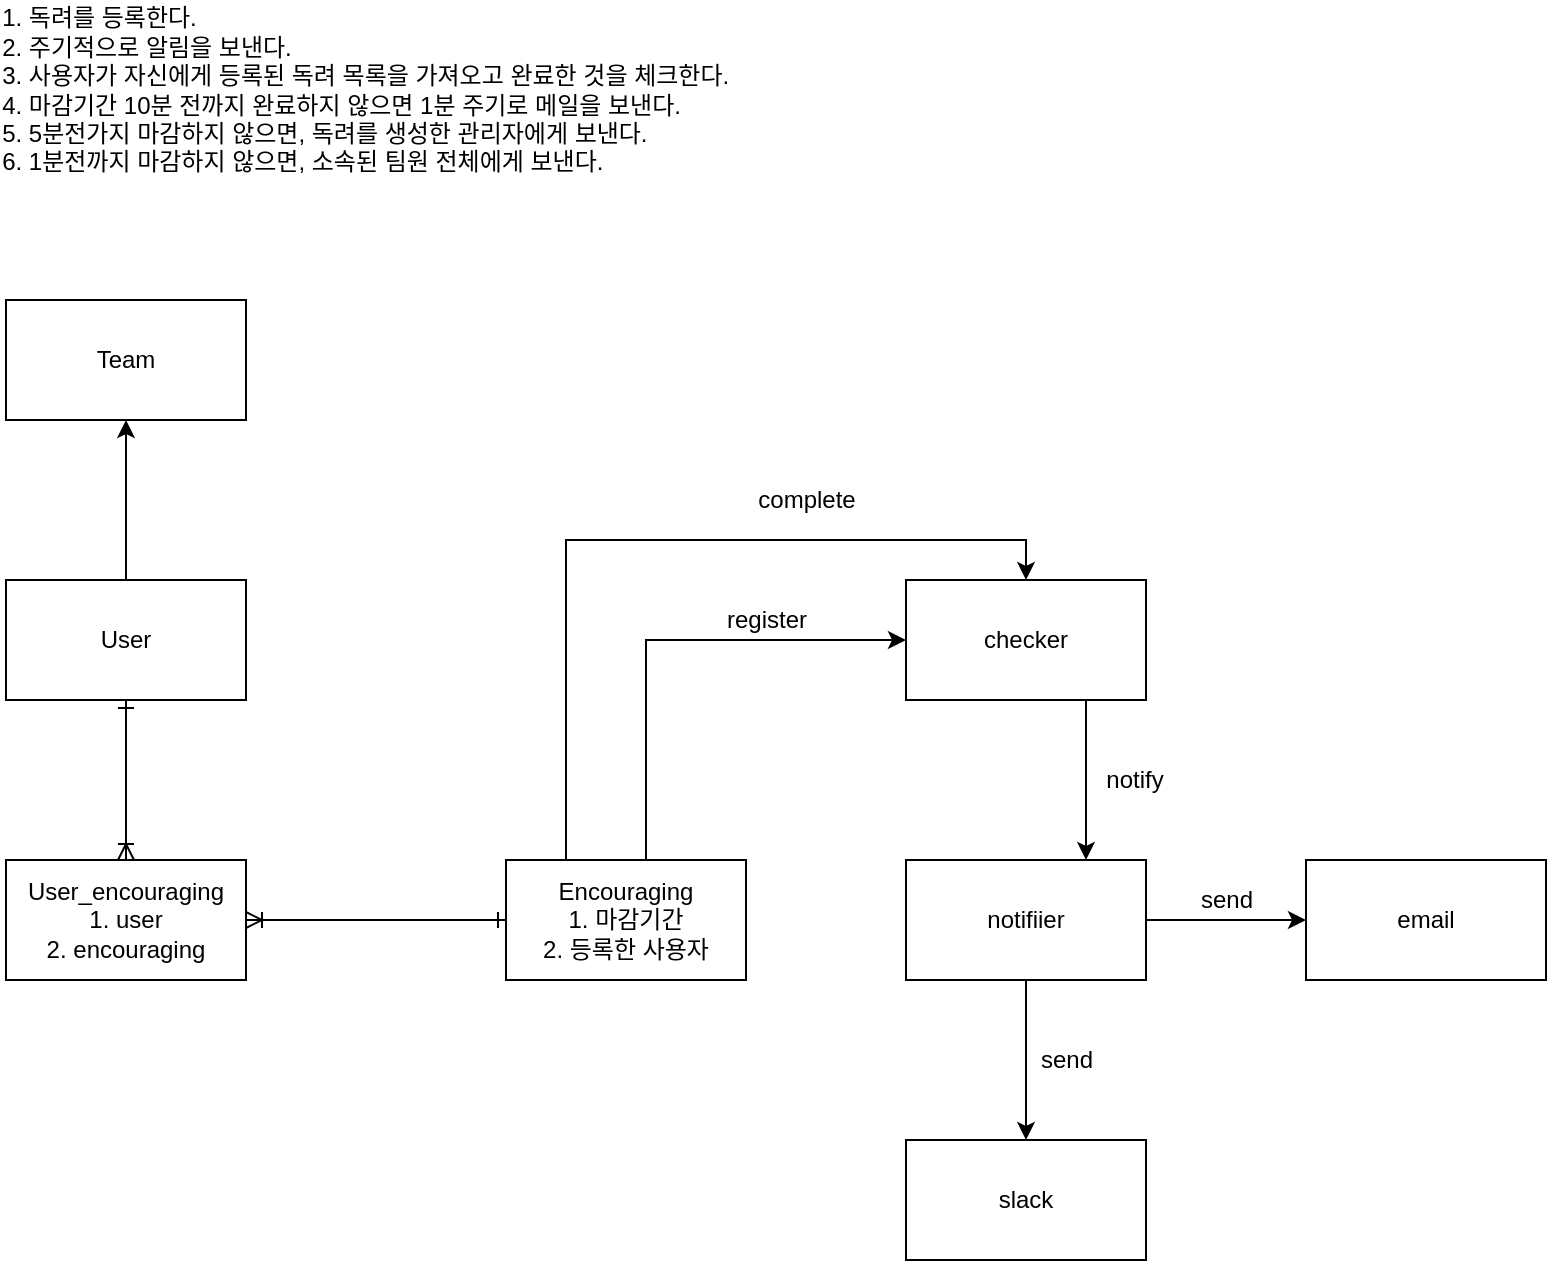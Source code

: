 <mxfile version="14.7.10" type="device"><diagram id="b3KQ32B_OEYW7BDCC145" name="Page-1"><mxGraphModel dx="1135" dy="719" grid="1" gridSize="10" guides="1" tooltips="1" connect="1" arrows="1" fold="1" page="1" pageScale="1" pageWidth="827" pageHeight="1169" math="0" shadow="0"><root><mxCell id="0"/><mxCell id="1" parent="0"/><mxCell id="nO49V3CpbHnRUqbxSnwQ-18" value="" style="edgeStyle=orthogonalEdgeStyle;rounded=0;orthogonalLoop=1;jettySize=auto;html=1;entryX=0;entryY=0.5;entryDx=0;entryDy=0;" edge="1" parent="1" source="nO49V3CpbHnRUqbxSnwQ-4" target="nO49V3CpbHnRUqbxSnwQ-11"><mxGeometry relative="1" as="geometry"><mxPoint x="339" y="450" as="targetPoint"/><Array as="points"><mxPoint x="349" y="420"/></Array></mxGeometry></mxCell><mxCell id="nO49V3CpbHnRUqbxSnwQ-23" value="" style="edgeStyle=orthogonalEdgeStyle;rounded=0;orthogonalLoop=1;jettySize=auto;html=1;entryX=0.5;entryY=0;entryDx=0;entryDy=0;" edge="1" parent="1" source="nO49V3CpbHnRUqbxSnwQ-4" target="nO49V3CpbHnRUqbxSnwQ-11"><mxGeometry relative="1" as="geometry"><mxPoint x="199" y="560" as="targetPoint"/><Array as="points"><mxPoint x="309" y="370"/><mxPoint x="539" y="370"/></Array></mxGeometry></mxCell><mxCell id="nO49V3CpbHnRUqbxSnwQ-31" value="" style="edgeStyle=orthogonalEdgeStyle;rounded=0;orthogonalLoop=1;jettySize=auto;html=1;entryX=1;entryY=0.5;entryDx=0;entryDy=0;endArrow=ERoneToMany;endFill=0;startArrow=ERone;startFill=0;" edge="1" parent="1" source="nO49V3CpbHnRUqbxSnwQ-4" target="nO49V3CpbHnRUqbxSnwQ-28"><mxGeometry relative="1" as="geometry"><mxPoint x="199" y="560" as="targetPoint"/></mxGeometry></mxCell><mxCell id="nO49V3CpbHnRUqbxSnwQ-4" value="Encouraging&lt;br&gt;1. 마감기간&lt;br&gt;2. 등록한 사용자" style="rounded=0;whiteSpace=wrap;html=1;" vertex="1" parent="1"><mxGeometry x="279" y="530" width="120" height="60" as="geometry"/></mxCell><mxCell id="nO49V3CpbHnRUqbxSnwQ-8" value="" style="edgeStyle=orthogonalEdgeStyle;rounded=0;orthogonalLoop=1;jettySize=auto;html=1;" edge="1" parent="1" source="nO49V3CpbHnRUqbxSnwQ-5" target="nO49V3CpbHnRUqbxSnwQ-7"><mxGeometry relative="1" as="geometry"/></mxCell><mxCell id="nO49V3CpbHnRUqbxSnwQ-10" value="" style="edgeStyle=orthogonalEdgeStyle;rounded=0;orthogonalLoop=1;jettySize=auto;html=1;" edge="1" parent="1" source="nO49V3CpbHnRUqbxSnwQ-5" target="nO49V3CpbHnRUqbxSnwQ-9"><mxGeometry relative="1" as="geometry"/></mxCell><mxCell id="nO49V3CpbHnRUqbxSnwQ-5" value="notifiier" style="whiteSpace=wrap;html=1;rounded=0;" vertex="1" parent="1"><mxGeometry x="479" y="530" width="120" height="60" as="geometry"/></mxCell><mxCell id="nO49V3CpbHnRUqbxSnwQ-7" value="email" style="whiteSpace=wrap;html=1;rounded=0;" vertex="1" parent="1"><mxGeometry x="679" y="530" width="120" height="60" as="geometry"/></mxCell><mxCell id="nO49V3CpbHnRUqbxSnwQ-9" value="slack" style="whiteSpace=wrap;html=1;rounded=0;" vertex="1" parent="1"><mxGeometry x="479" y="670" width="120" height="60" as="geometry"/></mxCell><mxCell id="nO49V3CpbHnRUqbxSnwQ-14" value="" style="edgeStyle=orthogonalEdgeStyle;rounded=0;orthogonalLoop=1;jettySize=auto;html=1;entryX=0.75;entryY=0;entryDx=0;entryDy=0;" edge="1" parent="1" source="nO49V3CpbHnRUqbxSnwQ-11" target="nO49V3CpbHnRUqbxSnwQ-5"><mxGeometry relative="1" as="geometry"><mxPoint x="679" y="420" as="targetPoint"/><Array as="points"><mxPoint x="569" y="470"/><mxPoint x="569" y="470"/></Array></mxGeometry></mxCell><mxCell id="nO49V3CpbHnRUqbxSnwQ-11" value="checker" style="whiteSpace=wrap;html=1;rounded=0;" vertex="1" parent="1"><mxGeometry x="479" y="390" width="120" height="60" as="geometry"/></mxCell><mxCell id="nO49V3CpbHnRUqbxSnwQ-15" value="notify&lt;br&gt;" style="text;html=1;align=center;verticalAlign=middle;resizable=0;points=[];autosize=1;strokeColor=none;" vertex="1" parent="1"><mxGeometry x="573" y="480" width="40" height="20" as="geometry"/></mxCell><mxCell id="nO49V3CpbHnRUqbxSnwQ-16" value="register" style="text;html=1;align=center;verticalAlign=middle;resizable=0;points=[];autosize=1;strokeColor=none;" vertex="1" parent="1"><mxGeometry x="379" y="400" width="60" height="20" as="geometry"/></mxCell><mxCell id="nO49V3CpbHnRUqbxSnwQ-19" value="send" style="text;html=1;align=center;verticalAlign=middle;resizable=0;points=[];autosize=1;strokeColor=none;" vertex="1" parent="1"><mxGeometry x="619" y="540" width="40" height="20" as="geometry"/></mxCell><mxCell id="nO49V3CpbHnRUqbxSnwQ-20" value="send" style="text;html=1;align=center;verticalAlign=middle;resizable=0;points=[];autosize=1;strokeColor=none;" vertex="1" parent="1"><mxGeometry x="539" y="620" width="40" height="20" as="geometry"/></mxCell><mxCell id="nO49V3CpbHnRUqbxSnwQ-21" value="&lt;div style=&quot;text-align: left&quot;&gt;&lt;span&gt;1. 독려를 등록한다.&lt;/span&gt;&lt;/div&gt;&lt;div style=&quot;text-align: left&quot;&gt;&lt;span&gt;2. 주기적으로 알림을 보낸다.&lt;/span&gt;&lt;/div&gt;&lt;div style=&quot;text-align: left&quot;&gt;&lt;span&gt;3. 사용자가 자신에게 등록된 독려 목록을 가져오고 완료한 것을 체크한다.&amp;nbsp;&lt;/span&gt;&lt;/div&gt;&lt;div style=&quot;text-align: left&quot;&gt;&lt;span&gt;4. 마감기간 10분 전까지 완료하지 않으면 1분 주기로 메일을 보낸다.&lt;/span&gt;&lt;/div&gt;&lt;div style=&quot;text-align: left&quot;&gt;&lt;span&gt;5. 5분전가지 마감하지 않으면, 독려를 생성한 관리자에게 보낸다.&lt;/span&gt;&lt;/div&gt;&lt;div style=&quot;text-align: left&quot;&gt;&lt;span&gt;6. 1분전까지 마감하지 않으면, 소속된 팀원 전체에게 보낸다.&lt;/span&gt;&lt;/div&gt;" style="text;html=1;align=center;verticalAlign=middle;resizable=0;points=[];autosize=1;strokeColor=none;" vertex="1" parent="1"><mxGeometry x="30" y="100" width="360" height="90" as="geometry"/></mxCell><mxCell id="nO49V3CpbHnRUqbxSnwQ-24" value="complete" style="text;html=1;align=center;verticalAlign=middle;resizable=0;points=[];autosize=1;strokeColor=none;" vertex="1" parent="1"><mxGeometry x="399" y="340" width="60" height="20" as="geometry"/></mxCell><mxCell id="nO49V3CpbHnRUqbxSnwQ-27" value="" style="edgeStyle=orthogonalEdgeStyle;rounded=0;orthogonalLoop=1;jettySize=auto;html=1;" edge="1" parent="1" source="nO49V3CpbHnRUqbxSnwQ-25" target="nO49V3CpbHnRUqbxSnwQ-26"><mxGeometry relative="1" as="geometry"/></mxCell><mxCell id="nO49V3CpbHnRUqbxSnwQ-29" value="" style="edgeStyle=orthogonalEdgeStyle;rounded=0;orthogonalLoop=1;jettySize=auto;html=1;endArrow=ERoneToMany;endFill=0;startArrow=ERone;startFill=0;" edge="1" parent="1" source="nO49V3CpbHnRUqbxSnwQ-25" target="nO49V3CpbHnRUqbxSnwQ-28"><mxGeometry relative="1" as="geometry"/></mxCell><mxCell id="nO49V3CpbHnRUqbxSnwQ-25" value="User" style="whiteSpace=wrap;html=1;" vertex="1" parent="1"><mxGeometry x="29" y="390" width="120" height="60" as="geometry"/></mxCell><mxCell id="nO49V3CpbHnRUqbxSnwQ-26" value="Team" style="whiteSpace=wrap;html=1;" vertex="1" parent="1"><mxGeometry x="29" y="250" width="120" height="60" as="geometry"/></mxCell><mxCell id="nO49V3CpbHnRUqbxSnwQ-28" value="User_encouraging&lt;br&gt;1. user&lt;br&gt;2. encouraging" style="whiteSpace=wrap;html=1;" vertex="1" parent="1"><mxGeometry x="29" y="530" width="120" height="60" as="geometry"/></mxCell></root></mxGraphModel></diagram></mxfile>